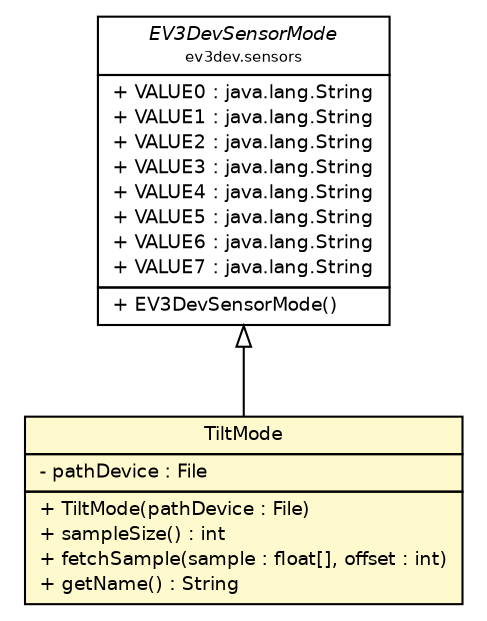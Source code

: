 #!/usr/local/bin/dot
#
# Class diagram 
# Generated by UMLGraph version R5_6-24-gf6e263 (http://www.umlgraph.org/)
#

digraph G {
	edge [fontname="Helvetica",fontsize=10,labelfontname="Helvetica",labelfontsize=10];
	node [fontname="Helvetica",fontsize=10,shape=plaintext];
	nodesep=0.25;
	ranksep=0.5;
	// ev3dev.sensors.EV3DevSensorMode
	c893 [label=<<table title="ev3dev.sensors.EV3DevSensorMode" border="0" cellborder="1" cellspacing="0" cellpadding="2" port="p" href="../EV3DevSensorMode.html">
		<tr><td><table border="0" cellspacing="0" cellpadding="1">
<tr><td align="center" balign="center"><font face="Helvetica-Oblique"> EV3DevSensorMode </font></td></tr>
<tr><td align="center" balign="center"><font point-size="7.0"> ev3dev.sensors </font></td></tr>
		</table></td></tr>
		<tr><td><table border="0" cellspacing="0" cellpadding="1">
<tr><td align="left" balign="left"> + VALUE0 : java.lang.String </td></tr>
<tr><td align="left" balign="left"> + VALUE1 : java.lang.String </td></tr>
<tr><td align="left" balign="left"> + VALUE2 : java.lang.String </td></tr>
<tr><td align="left" balign="left"> + VALUE3 : java.lang.String </td></tr>
<tr><td align="left" balign="left"> + VALUE4 : java.lang.String </td></tr>
<tr><td align="left" balign="left"> + VALUE5 : java.lang.String </td></tr>
<tr><td align="left" balign="left"> + VALUE6 : java.lang.String </td></tr>
<tr><td align="left" balign="left"> + VALUE7 : java.lang.String </td></tr>
		</table></td></tr>
		<tr><td><table border="0" cellspacing="0" cellpadding="1">
<tr><td align="left" balign="left"> + EV3DevSensorMode() </td></tr>
		</table></td></tr>
		</table>>, URL="../EV3DevSensorMode.html", fontname="Helvetica", fontcolor="black", fontsize=9.0];
	// ev3dev.sensors.mindsensors.AbsoluteIMU.TiltMode
	c919 [label=<<table title="ev3dev.sensors.mindsensors.AbsoluteIMU.TiltMode" border="0" cellborder="1" cellspacing="0" cellpadding="2" port="p" bgcolor="lemonChiffon" href="./AbsoluteIMU.TiltMode.html">
		<tr><td><table border="0" cellspacing="0" cellpadding="1">
<tr><td align="center" balign="center"> TiltMode </td></tr>
		</table></td></tr>
		<tr><td><table border="0" cellspacing="0" cellpadding="1">
<tr><td align="left" balign="left"> - pathDevice : File </td></tr>
		</table></td></tr>
		<tr><td><table border="0" cellspacing="0" cellpadding="1">
<tr><td align="left" balign="left"> + TiltMode(pathDevice : File) </td></tr>
<tr><td align="left" balign="left"> + sampleSize() : int </td></tr>
<tr><td align="left" balign="left"> + fetchSample(sample : float[], offset : int) </td></tr>
<tr><td align="left" balign="left"> + getName() : String </td></tr>
		</table></td></tr>
		</table>>, URL="./AbsoluteIMU.TiltMode.html", fontname="Helvetica", fontcolor="black", fontsize=9.0];
	//ev3dev.sensors.mindsensors.AbsoluteIMU.TiltMode extends ev3dev.sensors.EV3DevSensorMode
	c893:p -> c919:p [dir=back,arrowtail=empty];
}

